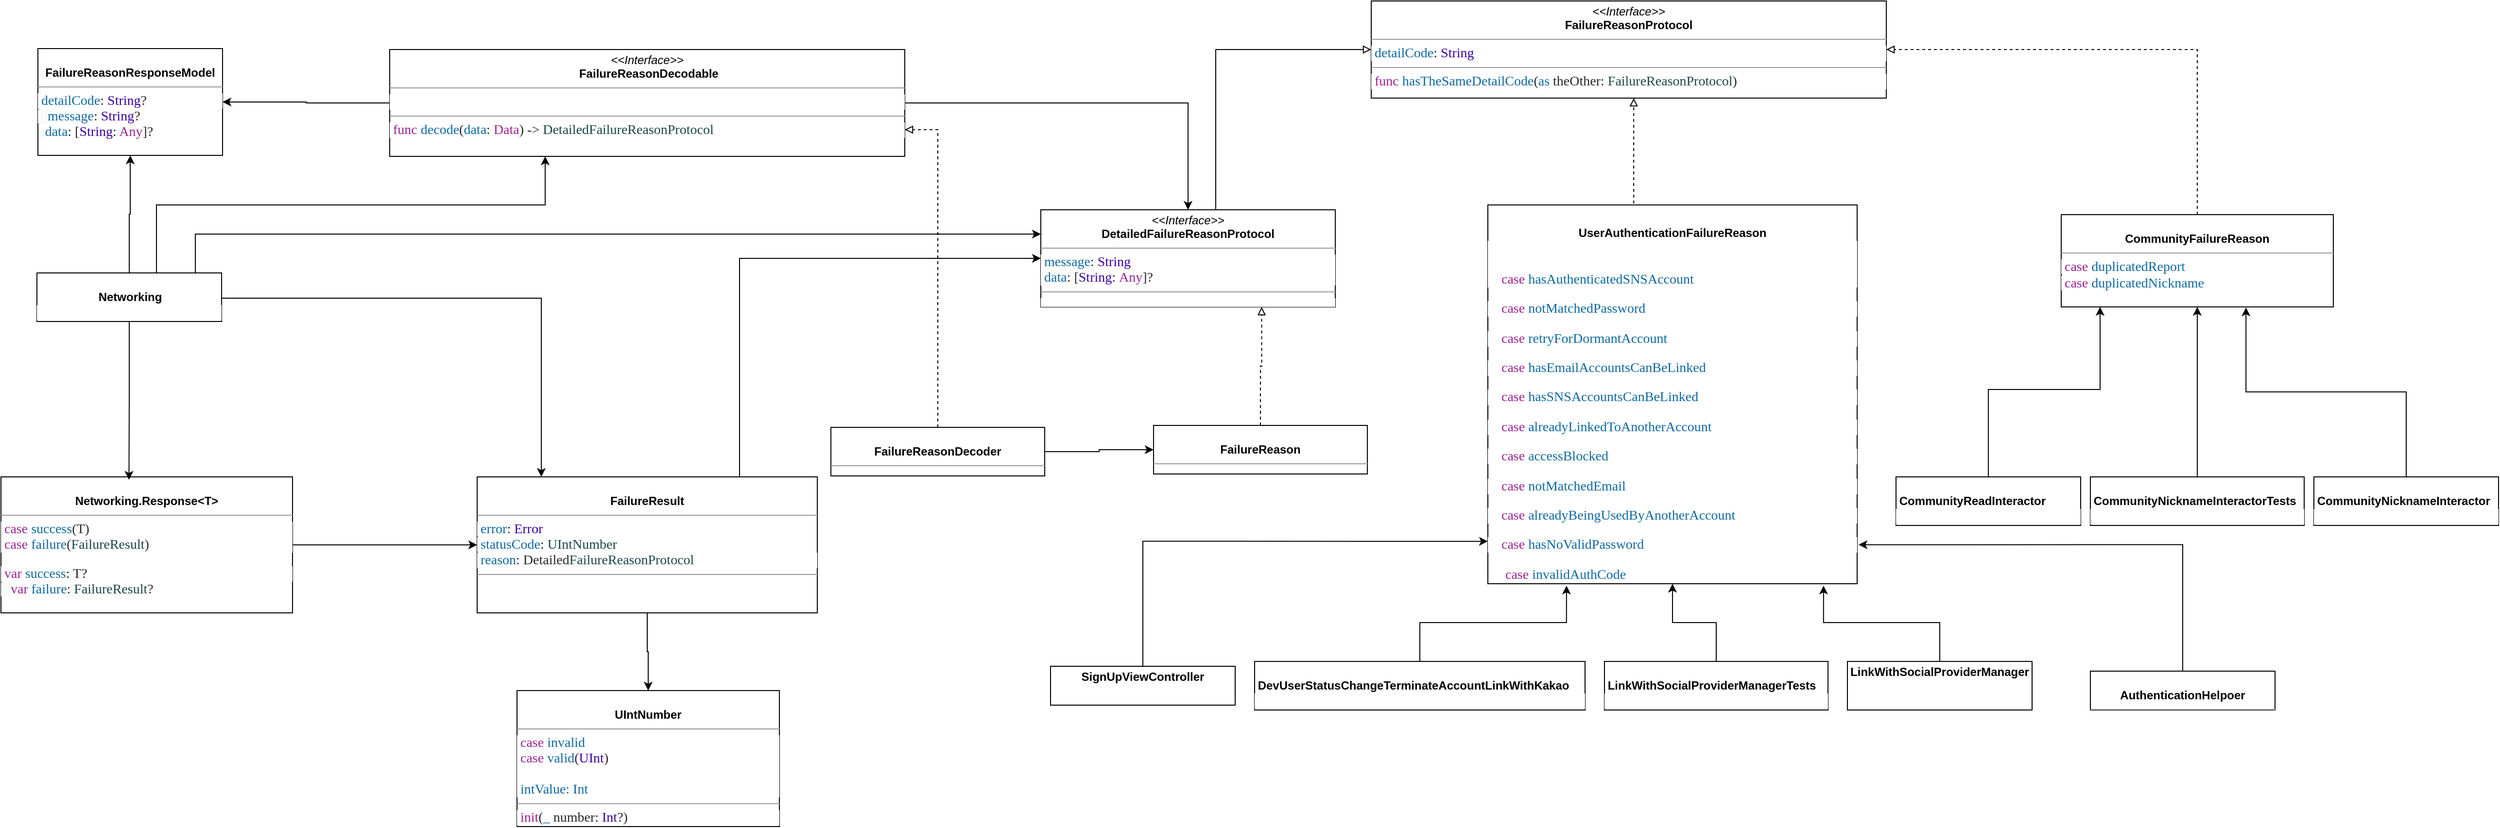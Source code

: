 <mxfile version="16.6.7" type="github">
  <diagram id="C5RBs43oDa-KdzZeNtuy" name="Page-1">
    <mxGraphModel dx="4499" dy="1564" grid="1" gridSize="10" guides="1" tooltips="1" connect="1" arrows="1" fold="1" page="1" pageScale="1" pageWidth="827" pageHeight="1169" math="0" shadow="0">
      <root>
        <mxCell id="WIyWlLk6GJQsqaUBKTNV-0" />
        <mxCell id="WIyWlLk6GJQsqaUBKTNV-1" parent="WIyWlLk6GJQsqaUBKTNV-0" />
        <mxCell id="xyc1oHUzZBv7kjJxeI7Q-5" value="&lt;p style=&quot;margin: 0px ; margin-top: 4px ; text-align: center&quot;&gt;&lt;i&gt;&amp;lt;&amp;lt;Interface&amp;gt;&amp;gt;&lt;/i&gt;&lt;br&gt;&lt;b&gt;FailureReasonProtocol&lt;/b&gt;&lt;/p&gt;&lt;hr size=&quot;1&quot;&gt;&lt;p style=&quot;margin: 0px ; font-stretch: normal ; font-size: 14px ; line-height: normal ; font-family: &amp;#34;menlo&amp;#34; ; background-color: rgb(255 , 255 , 255)&quot;&gt;&lt;span style=&quot;color: rgba(0 , 0 , 0 , 0.85)&quot;&gt;&amp;nbsp;&lt;/span&gt;&lt;span style=&quot;color: rgb(15 , 104 , 160)&quot;&gt;detailCode&lt;span style=&quot;color: rgba(0 , 0 , 0 , 0.85)&quot;&gt;:&amp;nbsp;&lt;/span&gt;&lt;span style=&quot;color: rgb(57 , 0 , 160)&quot;&gt;String&lt;/span&gt;&lt;/span&gt;&lt;/p&gt;&lt;hr size=&quot;1&quot;&gt;&lt;p style=&quot;margin: 0px ; font-stretch: normal ; font-size: 14px ; line-height: normal ; font-family: &amp;#34;menlo&amp;#34; ; color: rgb(15 , 104 , 160) ; background-color: rgb(255 , 255 , 255)&quot;&gt;&lt;span style=&quot;color: #9b2393&quot;&gt;&amp;nbsp;func&lt;/span&gt;&lt;span style=&quot;color: rgba(0 , 0 , 0 , 0.85)&quot;&gt; &lt;/span&gt;hasTheSameDetailCode&lt;span style=&quot;color: rgba(0 , 0 , 0 , 0.85)&quot;&gt;(&lt;/span&gt;as&lt;span style=&quot;color: rgba(0 , 0 , 0 , 0.85)&quot;&gt; theOther: &lt;/span&gt;&lt;span style=&quot;color: #1c464a&quot;&gt;FailureReasonProtocol&lt;/span&gt;&lt;span style=&quot;color: rgba(0 , 0 , 0 , 0.85)&quot;&gt;)&lt;/span&gt;&lt;/p&gt;" style="verticalAlign=top;align=left;overflow=fill;fontSize=12;fontFamily=Helvetica;html=1;" parent="WIyWlLk6GJQsqaUBKTNV-1" vertex="1">
          <mxGeometry x="750" y="400" width="530" height="100" as="geometry" />
        </mxCell>
        <mxCell id="xyc1oHUzZBv7kjJxeI7Q-32" value="" style="edgeStyle=orthogonalEdgeStyle;rounded=0;orthogonalLoop=1;jettySize=auto;html=1;endArrow=block;endFill=0;dashed=1;exitX=0.395;exitY=-0.004;exitDx=0;exitDy=0;exitPerimeter=0;" parent="WIyWlLk6GJQsqaUBKTNV-1" source="xyc1oHUzZBv7kjJxeI7Q-27" target="xyc1oHUzZBv7kjJxeI7Q-5" edge="1">
          <mxGeometry relative="1" as="geometry">
            <Array as="points">
              <mxPoint x="1020" y="500" />
              <mxPoint x="1020" y="500" />
            </Array>
          </mxGeometry>
        </mxCell>
        <mxCell id="YdbnQGrBi_KZS-BimJuR-1" style="edgeStyle=orthogonalEdgeStyle;rounded=0;orthogonalLoop=1;jettySize=auto;html=1;entryX=0.75;entryY=1;entryDx=0;entryDy=0;endArrow=block;endFill=0;dashed=1;" edge="1" parent="WIyWlLk6GJQsqaUBKTNV-1" source="xyc1oHUzZBv7kjJxeI7Q-13" target="YdbnQGrBi_KZS-BimJuR-0">
          <mxGeometry relative="1" as="geometry" />
        </mxCell>
        <mxCell id="xyc1oHUzZBv7kjJxeI7Q-13" value="&lt;p style=&quot;margin: 0px ; margin-top: 4px ; text-align: center&quot;&gt;&lt;br&gt;&lt;b&gt;FailureReason&lt;/b&gt;&lt;/p&gt;&lt;hr size=&quot;1&quot;&gt;&lt;p style=&quot;margin: 0px ; font-stretch: normal ; font-size: 14px ; line-height: normal ; font-family: &amp;#34;menlo&amp;#34; ; background-color: rgb(255 , 255 , 255)&quot;&gt;&lt;/p&gt;&lt;p style=&quot;margin: 0px ; margin-left: 4px&quot;&gt;&lt;br&gt;&lt;/p&gt;&lt;p style=&quot;margin: 0px ; font-stretch: normal ; font-size: 14px ; line-height: normal ; font-family: &amp;#34;menlo&amp;#34; ; color: rgb(155 , 35 , 147) ; background-color: rgb(255 , 255 , 255)&quot;&gt;&lt;br&gt;&lt;/p&gt;" style="verticalAlign=top;align=left;overflow=fill;fontSize=12;fontFamily=Helvetica;html=1;" parent="WIyWlLk6GJQsqaUBKTNV-1" vertex="1">
          <mxGeometry x="526" y="837" width="220" height="50" as="geometry" />
        </mxCell>
        <mxCell id="xyc1oHUzZBv7kjJxeI7Q-37" style="edgeStyle=orthogonalEdgeStyle;rounded=0;orthogonalLoop=1;jettySize=auto;html=1;entryX=1;entryY=0.5;entryDx=0;entryDy=0;dashed=1;endArrow=block;endFill=0;" parent="WIyWlLk6GJQsqaUBKTNV-1" source="xyc1oHUzZBv7kjJxeI7Q-14" target="xyc1oHUzZBv7kjJxeI7Q-5" edge="1">
          <mxGeometry relative="1" as="geometry">
            <Array as="points">
              <mxPoint x="1600" y="450" />
            </Array>
          </mxGeometry>
        </mxCell>
        <mxCell id="xyc1oHUzZBv7kjJxeI7Q-14" value="&lt;p style=&quot;margin: 0px ; margin-top: 4px ; text-align: center&quot;&gt;&lt;br&gt;&lt;b&gt;CommunityFailureReason&lt;/b&gt;&lt;/p&gt;&lt;hr size=&quot;1&quot;&gt;&lt;p style=&quot;margin: 0px ; font-stretch: normal ; font-size: 14px ; line-height: normal ; font-family: &amp;#34;menlo&amp;#34; ; background-color: rgb(255 , 255 , 255)&quot;&gt;&lt;/p&gt;&lt;span style=&quot;color: rgb(155 , 35 , 147) ; font-family: &amp;#34;menlo&amp;#34; ; font-size: 14px ; background-color: rgb(255 , 255 , 255)&quot;&gt;&amp;nbsp;case&amp;nbsp;&lt;/span&gt;&lt;span style=&quot;color: rgb(15 , 104 , 160) ; font-family: &amp;#34;menlo&amp;#34; ; font-size: 14px ; background-color: rgb(255 , 255 , 255)&quot;&gt;duplicatedReport&lt;/span&gt;&lt;span style=&quot;color: rgb(155 , 35 , 147) ; font-family: &amp;#34;menlo&amp;#34; ; font-size: 14px ; background-color: rgb(255 , 255 , 255)&quot;&gt;&lt;br&gt;&lt;/span&gt;&lt;span style=&quot;color: rgb(155 , 35 , 147) ; font-family: &amp;#34;menlo&amp;#34; ; font-size: 14px ; background-color: rgb(255 , 255 , 255)&quot;&gt;&amp;nbsp;case&amp;nbsp;&lt;/span&gt;&lt;span style=&quot;color: rgb(15 , 104 , 160) ; font-family: &amp;#34;menlo&amp;#34; ; font-size: 14px ; background-color: rgb(255 , 255 , 255)&quot;&gt;duplicatedNickname&lt;/span&gt;&lt;span style=&quot;color: rgb(155 , 35 , 147) ; font-family: &amp;#34;menlo&amp;#34; ; font-size: 14px ; background-color: rgb(255 , 255 , 255)&quot;&gt;&lt;br&gt;&lt;/span&gt;" style="verticalAlign=top;align=left;overflow=fill;fontSize=12;fontFamily=Helvetica;html=1;" parent="WIyWlLk6GJQsqaUBKTNV-1" vertex="1">
          <mxGeometry x="1460" y="620" width="280" height="95" as="geometry" />
        </mxCell>
        <mxCell id="YdbnQGrBi_KZS-BimJuR-3" style="edgeStyle=orthogonalEdgeStyle;rounded=0;orthogonalLoop=1;jettySize=auto;html=1;endArrow=classic;endFill=1;entryX=0;entryY=0.5;entryDx=0;entryDy=0;exitX=0.75;exitY=0;exitDx=0;exitDy=0;" edge="1" parent="WIyWlLk6GJQsqaUBKTNV-1" source="xyc1oHUzZBv7kjJxeI7Q-25" target="YdbnQGrBi_KZS-BimJuR-0">
          <mxGeometry relative="1" as="geometry">
            <mxPoint x="486" y="510" as="targetPoint" />
            <Array as="points">
              <mxPoint x="100" y="890" />
              <mxPoint x="100" y="665" />
            </Array>
          </mxGeometry>
        </mxCell>
        <mxCell id="YdbnQGrBi_KZS-BimJuR-14" style="edgeStyle=orthogonalEdgeStyle;rounded=0;orthogonalLoop=1;jettySize=auto;html=1;endArrow=classic;endFill=1;" edge="1" parent="WIyWlLk6GJQsqaUBKTNV-1" source="xyc1oHUzZBv7kjJxeI7Q-25" target="xyc1oHUzZBv7kjJxeI7Q-26">
          <mxGeometry relative="1" as="geometry" />
        </mxCell>
        <mxCell id="xyc1oHUzZBv7kjJxeI7Q-25" value="&lt;p style=&quot;margin: 0px ; margin-top: 4px ; text-align: center&quot;&gt;&lt;br&gt;&lt;b&gt;FailureResult&lt;/b&gt;&lt;/p&gt;&lt;hr size=&quot;1&quot;&gt;&lt;p style=&quot;margin: 0px ; font-stretch: normal ; font-size: 14px ; line-height: normal ; font-family: &amp;#34;menlo&amp;#34; ; color: rgb(15 , 104 , 160)&quot;&gt;&lt;span style=&quot;background-color: #ffffff&quot;&gt;&amp;nbsp;error&lt;/span&gt;&lt;span style=&quot;color: rgba(0 , 0 , 0 , 0.85) ; background-color: #ffffff&quot;&gt;: &lt;/span&gt;&lt;span style=&quot;color: #3900a0 ; background-color: #ffffff&quot;&gt;Error&lt;/span&gt;&lt;/p&gt;&lt;p style=&quot;margin: 0px ; font-stretch: normal ; font-size: 14px ; line-height: normal ; font-family: &amp;#34;menlo&amp;#34; ; color: rgb(15 , 104 , 160)&quot;&gt;&lt;span style=&quot;background-color: #ffffff&quot;&gt;&amp;nbsp;statusCode&lt;/span&gt;&lt;span style=&quot;color: rgba(0 , 0 , 0 , 0.85) ; background-color: #ffffff&quot;&gt;: &lt;/span&gt;&lt;span style=&quot;color: #1c464a ; background-color: #ffffff&quot;&gt;UIntNumber&lt;/span&gt;&lt;/p&gt;&lt;p style=&quot;margin: 0px ; font-stretch: normal ; font-size: 14px ; line-height: normal ; font-family: &amp;#34;menlo&amp;#34; ; color: rgb(28 , 70 , 74) ; background-color: rgb(255 , 255 , 255)&quot;&gt;&lt;span style=&quot;color: #0f68a0&quot;&gt;&amp;nbsp;reason&lt;/span&gt;&lt;span style=&quot;color: rgba(0 , 0 , 0 , 0.85)&quot;&gt;: Detailed&lt;/span&gt;FailureReasonProtocol&lt;/p&gt;&lt;hr size=&quot;1&quot;&gt;&lt;p style=&quot;margin: 0px ; margin-left: 4px&quot;&gt;&lt;br&gt;&lt;/p&gt;" style="verticalAlign=top;align=left;overflow=fill;fontSize=12;fontFamily=Helvetica;html=1;" parent="WIyWlLk6GJQsqaUBKTNV-1" vertex="1">
          <mxGeometry x="-170" y="890" width="350" height="140" as="geometry" />
        </mxCell>
        <mxCell id="xyc1oHUzZBv7kjJxeI7Q-26" value="&lt;p style=&quot;margin: 0px ; margin-top: 4px ; text-align: center&quot;&gt;&lt;br&gt;&lt;b&gt;UIntNumber&lt;/b&gt;&lt;/p&gt;&lt;hr size=&quot;1&quot;&gt;&lt;p style=&quot;margin: 0px ; font-stretch: normal ; font-size: 14px ; line-height: normal ; font-family: &amp;#34;menlo&amp;#34; ; color: rgb(15 , 104 , 160) ; background-color: rgb(255 , 255 , 255)&quot;&gt;&lt;span style=&quot;color: #9b2393&quot;&gt;&amp;nbsp;case&lt;/span&gt;&lt;span style=&quot;color: rgba(0 , 0 , 0 , 0.85)&quot;&gt; &lt;/span&gt;invalid&lt;/p&gt;&lt;p style=&quot;margin: 0px ; font-stretch: normal ; font-size: 14px ; line-height: normal ; font-family: &amp;#34;menlo&amp;#34; ; color: rgba(0 , 0 , 0 , 0.85) ; background-color: rgb(255 , 255 , 255)&quot;&gt;&lt;span style=&quot;color: #9b2393&quot;&gt;&amp;nbsp;case&lt;/span&gt; &lt;span style=&quot;color: #0f68a0&quot;&gt;valid&lt;/span&gt;(&lt;span style=&quot;color: #3900a0&quot;&gt;UInt&lt;/span&gt;)&lt;/p&gt;&lt;p style=&quot;margin: 0px ; font-stretch: normal ; font-size: 14px ; line-height: normal ; font-family: &amp;#34;menlo&amp;#34; ; color: rgb(15 , 104 , 160) ; background-color: rgb(255 , 255 , 255)&quot;&gt;&amp;nbsp;&lt;/p&gt;&lt;p style=&quot;margin: 0px ; font-stretch: normal ; font-size: 14px ; line-height: normal ; font-family: &amp;#34;menlo&amp;#34; ; color: rgb(15 , 104 , 160) ; background-color: rgb(255 , 255 , 255)&quot;&gt;&amp;nbsp;intValue: Int&lt;/p&gt;&lt;hr size=&quot;1&quot;&gt;&lt;p style=&quot;margin: 0px ; font-stretch: normal ; font-size: 14px ; line-height: normal ; font-family: &amp;#34;menlo&amp;#34; ; color: rgba(0 , 0 , 0 , 0.85) ; background-color: rgb(255 , 255 , 255)&quot;&gt;&lt;span style=&quot;color: #9b2393&quot;&gt;&amp;nbsp;init&lt;/span&gt;(&lt;span style=&quot;color: #0f68a0&quot;&gt;_&lt;/span&gt; number: &lt;span style=&quot;color: #3900a0&quot;&gt;Int&lt;/span&gt;?)&lt;/p&gt;" style="verticalAlign=top;align=left;overflow=fill;fontSize=12;fontFamily=Helvetica;html=1;" parent="WIyWlLk6GJQsqaUBKTNV-1" vertex="1">
          <mxGeometry x="-129" y="1110" width="270" height="140" as="geometry" />
        </mxCell>
        <mxCell id="xyc1oHUzZBv7kjJxeI7Q-27" value="&lt;p style=&quot;margin: 0px ; margin-top: 4px ; text-align: center&quot;&gt;&lt;b&gt;&lt;br&gt;&lt;/b&gt;&lt;/p&gt;&lt;p style=&quot;margin: 0px ; margin-top: 4px ; text-align: center&quot;&gt;&lt;b&gt;UserAuthenticationFailureReason&lt;/b&gt;&lt;/p&gt;&lt;p style=&quot;margin: 0px ; font-stretch: normal ; font-size: 14px ; line-height: normal ; font-family: &amp;#34;menlo&amp;#34; ; background-color: rgb(255 , 255 , 255)&quot;&gt;&lt;/p&gt;&lt;p style=&quot;margin: 0px ; font-stretch: normal ; font-size: 14px ; line-height: normal ; font-family: &amp;#34;menlo&amp;#34; ; color: rgb(93 , 108 , 121) ; background-color: rgb(255 , 255 , 255)&quot;&gt;&lt;span style=&quot;color: rgba(0 , 0 , 0 , 0.85)&quot;&gt;&amp;nbsp; &amp;nbsp;&amp;nbsp;&lt;/span&gt;&lt;/p&gt;&lt;p style=&quot;margin: 0px ; font-stretch: normal ; font-size: 14px ; line-height: normal ; font-family: &amp;#34;menlo&amp;#34; ; color: rgb(93 , 108 , 121) ; background-color: rgb(255 , 255 , 255)&quot;&gt;&lt;span style=&quot;color: #9b2393&quot;&gt;&lt;br&gt;&lt;/span&gt;&lt;/p&gt;&lt;p style=&quot;margin: 0px ; font-stretch: normal ; font-size: 14px ; line-height: normal ; font-family: &amp;#34;menlo&amp;#34; ; color: rgb(93 , 108 , 121) ; background-color: rgb(255 , 255 , 255)&quot;&gt;&lt;span style=&quot;color: #9b2393&quot;&gt;&amp;nbsp; &amp;nbsp; case&lt;/span&gt;&lt;span style=&quot;color: rgba(0 , 0 , 0 , 0.85)&quot;&gt; &lt;/span&gt;&lt;span style=&quot;color: #0f68a0&quot;&gt;hasAuthenticatedSNSAccount&lt;/span&gt;&lt;/p&gt;&lt;br&gt;&lt;p style=&quot;margin: 0px ; font-stretch: normal ; font-size: 14px ; line-height: normal ; font-family: &amp;#34;menlo&amp;#34; ; color: rgb(15 , 104 , 160) ; background-color: rgb(255 , 255 , 255)&quot;&gt;&lt;span style=&quot;color: rgba(0 , 0 , 0 , 0.85)&quot;&gt;&amp;nbsp; &amp;nbsp; &lt;/span&gt;&lt;span style=&quot;color: #9b2393&quot;&gt;case&lt;/span&gt;&lt;span style=&quot;color: rgba(0 , 0 , 0 , 0.85)&quot;&gt; &lt;/span&gt;notMatchedPassword&lt;/p&gt;&lt;br&gt;&lt;p style=&quot;margin: 0px ; font-stretch: normal ; font-size: 14px ; line-height: normal ; font-family: &amp;#34;menlo&amp;#34; ; color: rgb(15 , 104 , 160) ; background-color: rgb(255 , 255 , 255)&quot;&gt;&lt;span style=&quot;color: rgba(0 , 0 , 0 , 0.85)&quot;&gt;&amp;nbsp; &amp;nbsp; &lt;/span&gt;&lt;span style=&quot;color: #9b2393&quot;&gt;case&lt;/span&gt;&lt;span style=&quot;color: rgba(0 , 0 , 0 , 0.85)&quot;&gt; &lt;/span&gt;retryForDormantAccount&lt;/p&gt;&lt;br&gt;&lt;p style=&quot;margin: 0px ; font-stretch: normal ; font-size: 14px ; line-height: normal ; font-family: &amp;#34;menlo&amp;#34; ; color: rgb(15 , 104 , 160) ; background-color: rgb(255 , 255 , 255)&quot;&gt;&lt;span style=&quot;color: rgba(0 , 0 , 0 , 0.85)&quot;&gt;&amp;nbsp; &amp;nbsp; &lt;/span&gt;&lt;span style=&quot;color: #9b2393&quot;&gt;case&lt;/span&gt;&lt;span style=&quot;color: rgba(0 , 0 , 0 , 0.85)&quot;&gt; &lt;/span&gt;hasEmailAccountsCanBeLinked&lt;/p&gt;&lt;br&gt;&lt;p style=&quot;margin: 0px ; font-stretch: normal ; font-size: 14px ; line-height: normal ; font-family: &amp;#34;menlo&amp;#34; ; color: rgb(15 , 104 , 160) ; background-color: rgb(255 , 255 , 255)&quot;&gt;&lt;span style=&quot;color: rgba(0 , 0 , 0 , 0.85)&quot;&gt;&amp;nbsp; &amp;nbsp; &lt;/span&gt;&lt;span style=&quot;color: #9b2393&quot;&gt;case&lt;/span&gt;&lt;span style=&quot;color: rgba(0 , 0 , 0 , 0.85)&quot;&gt; &lt;/span&gt;hasSNSAccountsCanBeLinked&lt;/p&gt;&lt;br&gt;&lt;p style=&quot;margin: 0px ; font-stretch: normal ; font-size: 14px ; line-height: normal ; font-family: &amp;#34;menlo&amp;#34; ; color: rgb(15 , 104 , 160) ; background-color: rgb(255 , 255 , 255)&quot;&gt;&lt;span style=&quot;color: rgba(0 , 0 , 0 , 0.85)&quot;&gt;&amp;nbsp; &amp;nbsp; &lt;/span&gt;&lt;span style=&quot;color: #9b2393&quot;&gt;case&lt;/span&gt;&lt;span style=&quot;color: rgba(0 , 0 , 0 , 0.85)&quot;&gt; &lt;/span&gt;alreadyLinkedToAnotherAccount&lt;/p&gt;&lt;br&gt;&lt;p style=&quot;margin: 0px ; font-stretch: normal ; font-size: 14px ; line-height: normal ; font-family: &amp;#34;menlo&amp;#34; ; color: rgb(15 , 104 , 160) ; background-color: rgb(255 , 255 , 255)&quot;&gt;&lt;span style=&quot;color: rgba(0 , 0 , 0 , 0.85)&quot;&gt;&amp;nbsp; &amp;nbsp; &lt;/span&gt;&lt;span style=&quot;color: #9b2393&quot;&gt;case&lt;/span&gt;&lt;span style=&quot;color: rgba(0 , 0 , 0 , 0.85)&quot;&gt; &lt;/span&gt;accessBlocked&lt;/p&gt;&lt;br&gt;&lt;p style=&quot;margin: 0px ; font-stretch: normal ; font-size: 14px ; line-height: normal ; font-family: &amp;#34;menlo&amp;#34; ; color: rgb(15 , 104 , 160) ; background-color: rgb(255 , 255 , 255)&quot;&gt;&lt;span style=&quot;color: rgba(0 , 0 , 0 , 0.85)&quot;&gt;&amp;nbsp; &amp;nbsp; &lt;/span&gt;&lt;span style=&quot;color: #9b2393&quot;&gt;case&lt;/span&gt;&lt;span style=&quot;color: rgba(0 , 0 , 0 , 0.85)&quot;&gt; &lt;/span&gt;notMatchedEmail&lt;/p&gt;&lt;br&gt;&lt;p style=&quot;margin: 0px ; font-stretch: normal ; font-size: 14px ; line-height: normal ; font-family: &amp;#34;menlo&amp;#34; ; color: rgb(15 , 104 , 160) ; background-color: rgb(255 , 255 , 255)&quot;&gt;&lt;span style=&quot;color: rgba(0 , 0 , 0 , 0.85)&quot;&gt;&amp;nbsp; &amp;nbsp; &lt;/span&gt;&lt;span style=&quot;color: #9b2393&quot;&gt;case&lt;/span&gt;&lt;span style=&quot;color: rgba(0 , 0 , 0 , 0.85)&quot;&gt; &lt;/span&gt;alreadyBeingUsedByAnotherAccount&lt;/p&gt;&lt;br&gt;&lt;p style=&quot;margin: 0px ; font-stretch: normal ; font-size: 14px ; line-height: normal ; font-family: &amp;#34;menlo&amp;#34; ; color: rgb(15 , 104 , 160) ; background-color: rgb(255 , 255 , 255)&quot;&gt;&lt;span style=&quot;color: rgba(0 , 0 , 0 , 0.85)&quot;&gt;&amp;nbsp; &amp;nbsp; &lt;/span&gt;&lt;span style=&quot;color: #9b2393&quot;&gt;case&lt;/span&gt;&lt;span style=&quot;color: rgba(0 , 0 , 0 , 0.85)&quot;&gt; &lt;/span&gt;hasNoValidPassword&lt;/p&gt;&lt;br&gt;&lt;p style=&quot;margin: 0px ; margin-left: 4px&quot;&gt;&lt;span style=&quot;font-family: &amp;#34;menlo&amp;#34; ; font-size: 14px ; background-color: rgb(255 , 255 , 255) ; color: rgba(0 , 0 , 0 , 0.85)&quot;&gt;&amp;nbsp; &amp;nbsp;&amp;nbsp;&lt;/span&gt;&lt;span style=&quot;font-family: &amp;#34;menlo&amp;#34; ; font-size: 14px ; background-color: rgb(255 , 255 , 255) ; color: rgb(155 , 35 , 147)&quot;&gt;case&lt;/span&gt;&lt;span style=&quot;font-family: &amp;#34;menlo&amp;#34; ; font-size: 14px ; background-color: rgb(255 , 255 , 255) ; color: rgba(0 , 0 , 0 , 0.85)&quot;&gt; &lt;/span&gt;&lt;span style=&quot;color: rgb(15 , 104 , 160) ; font-family: &amp;#34;menlo&amp;#34; ; font-size: 14px ; background-color: rgb(255 , 255 , 255)&quot;&gt;invalidAuthCode&lt;/span&gt;&lt;/p&gt;" style="verticalAlign=top;align=left;overflow=fill;fontSize=12;fontFamily=Helvetica;html=1;" parent="WIyWlLk6GJQsqaUBKTNV-1" vertex="1">
          <mxGeometry x="870" y="610" width="380" height="390" as="geometry" />
        </mxCell>
        <mxCell id="xyc1oHUzZBv7kjJxeI7Q-43" style="edgeStyle=orthogonalEdgeStyle;rounded=0;orthogonalLoop=1;jettySize=auto;html=1;entryX=1.004;entryY=0.897;entryDx=0;entryDy=0;endArrow=classic;endFill=1;entryPerimeter=0;" parent="WIyWlLk6GJQsqaUBKTNV-1" source="xyc1oHUzZBv7kjJxeI7Q-28" target="xyc1oHUzZBv7kjJxeI7Q-27" edge="1">
          <mxGeometry relative="1" as="geometry">
            <Array as="points">
              <mxPoint x="1585" y="960" />
            </Array>
          </mxGeometry>
        </mxCell>
        <mxCell id="xyc1oHUzZBv7kjJxeI7Q-28" value="&lt;p style=&quot;margin: 0px ; margin-top: 4px ; text-align: center&quot;&gt;&lt;br&gt;&lt;b&gt;AuthenticationHelpoer&lt;/b&gt;&lt;/p&gt;&lt;hr size=&quot;1&quot;&gt;&lt;p style=&quot;margin: 0px ; font-stretch: normal ; font-size: 14px ; line-height: normal ; font-family: &amp;#34;menlo&amp;#34; ; background-color: rgb(255 , 255 , 255)&quot;&gt;&lt;br&gt;&lt;/p&gt;&lt;hr size=&quot;1&quot;&gt;&lt;p style=&quot;margin: 0px ; margin-left: 4px&quot;&gt;&lt;br&gt;&lt;/p&gt;" style="verticalAlign=top;align=left;overflow=fill;fontSize=12;fontFamily=Helvetica;html=1;" parent="WIyWlLk6GJQsqaUBKTNV-1" vertex="1">
          <mxGeometry x="1490" y="1090" width="190" height="40" as="geometry" />
        </mxCell>
        <mxCell id="xyc1oHUzZBv7kjJxeI7Q-29" value="&lt;p style=&quot;margin: 0px ; margin-top: 4px ; text-align: center&quot;&gt;&lt;br&gt;&lt;b&gt;FailureReasonResponseModel&lt;/b&gt;&lt;/p&gt;&lt;hr size=&quot;1&quot;&gt;&lt;p style=&quot;margin: 0px ; font-stretch: normal ; font-size: 14px ; line-height: normal ; font-family: &amp;#34;menlo&amp;#34; ; background-color: rgb(255 , 255 , 255)&quot;&gt;&lt;/p&gt;&lt;p style=&quot;margin: 0px ; font-stretch: normal ; font-size: 14px ; line-height: normal ; font-family: &amp;#34;menlo&amp;#34; ; color: rgb(15 , 104 , 160) ; background-color: rgb(255 , 255 , 255)&quot;&gt;&lt;span style=&quot;color: rgba(0 , 0 , 0 , 0.85)&quot;&gt;&amp;nbsp;&lt;/span&gt;detailCode&lt;span style=&quot;color: rgba(0 , 0 , 0 , 0.85)&quot;&gt;: &lt;/span&gt;&lt;span style=&quot;color: #3900a0&quot;&gt;String&lt;/span&gt;&lt;span style=&quot;color: rgba(0 , 0 , 0 , 0.85)&quot;&gt;?&lt;/span&gt;&lt;/p&gt;&lt;p style=&quot;margin: 0px ; font-stretch: normal ; line-height: normal&quot;&gt;&lt;span style=&quot;background-color: rgb(248 , 249 , 250)&quot;&gt;&amp;nbsp; &amp;nbsp;&lt;/span&gt;&lt;span style=&quot;color: rgb(15 , 104 , 160) ; font-family: &amp;#34;menlo&amp;#34; ; font-size: 14px ; background-color: rgb(255 , 255 , 255)&quot;&gt;message&lt;/span&gt;&lt;font face=&quot;menlo&quot;&gt;&lt;span style=&quot;color: rgba(0 , 0 , 0 , 0.85) ; font-size: 14px ; background-color: rgb(255 , 255 , 255)&quot;&gt;: &lt;/span&gt;&lt;/font&gt;&lt;span style=&quot;color: rgb(57 , 0 , 160) ; font-family: &amp;#34;menlo&amp;#34; ; font-size: 14px ; background-color: rgb(255 , 255 , 255)&quot;&gt;String&lt;/span&gt;&lt;font face=&quot;menlo&quot;&gt;&lt;span style=&quot;color: rgba(0 , 0 , 0 , 0.85) ; font-size: 14px ; background-color: rgb(255 , 255 , 255)&quot;&gt;?&lt;/span&gt;&lt;/font&gt;&lt;/p&gt;&lt;p style=&quot;margin: 0px ; margin-left: 4px&quot;&gt;&lt;span style=&quot;background-color: rgb(248 , 249 , 250)&quot;&gt;&amp;nbsp;&lt;/span&gt;&lt;span style=&quot;font-family: &amp;#34;menlo&amp;#34; ; font-size: 14px ; background-color: rgb(255 , 255 , 255) ; color: rgb(15 , 104 , 160)&quot;&gt;data&lt;/span&gt;&lt;span style=&quot;color: rgba(0 , 0 , 0 , 0.85) ; font-family: &amp;#34;menlo&amp;#34; ; font-size: 14px ; background-color: rgb(255 , 255 , 255)&quot;&gt;: [&lt;/span&gt;&lt;span style=&quot;font-family: &amp;#34;menlo&amp;#34; ; font-size: 14px ; background-color: rgb(255 , 255 , 255) ; color: rgb(57 , 0 , 160)&quot;&gt;String&lt;/span&gt;&lt;span style=&quot;color: rgba(0 , 0 , 0 , 0.85) ; font-family: &amp;#34;menlo&amp;#34; ; font-size: 14px ; background-color: rgb(255 , 255 , 255)&quot;&gt;: &lt;/span&gt;&lt;span style=&quot;font-family: &amp;#34;menlo&amp;#34; ; font-size: 14px ; background-color: rgb(255 , 255 , 255) ; color: rgb(155 , 35 , 147)&quot;&gt;Any&lt;/span&gt;&lt;span style=&quot;color: rgba(0 , 0 , 0 , 0.85) ; font-family: &amp;#34;menlo&amp;#34; ; font-size: 14px ; background-color: rgb(255 , 255 , 255)&quot;&gt;]?&lt;/span&gt;&lt;br&gt;&lt;/p&gt;" style="verticalAlign=top;align=left;overflow=fill;fontSize=12;fontFamily=Helvetica;html=1;" parent="WIyWlLk6GJQsqaUBKTNV-1" vertex="1">
          <mxGeometry x="-622" y="449" width="190" height="110" as="geometry" />
        </mxCell>
        <mxCell id="xyc1oHUzZBv7kjJxeI7Q-33" value="" style="edgeStyle=orthogonalEdgeStyle;rounded=0;orthogonalLoop=1;jettySize=auto;html=1;endArrow=classic;endFill=1;" parent="WIyWlLk6GJQsqaUBKTNV-1" source="xyc1oHUzZBv7kjJxeI7Q-30" target="xyc1oHUzZBv7kjJxeI7Q-25" edge="1">
          <mxGeometry relative="1" as="geometry" />
        </mxCell>
        <mxCell id="xyc1oHUzZBv7kjJxeI7Q-30" value="&lt;p style=&quot;margin: 0px ; margin-top: 4px ; text-align: center&quot;&gt;&lt;br&gt;&lt;b&gt;Networking.Response&amp;lt;T&amp;gt;&lt;/b&gt;&lt;/p&gt;&lt;hr size=&quot;1&quot;&gt;&lt;p style=&quot;margin: 0px ; font-stretch: normal ; font-size: 14px ; line-height: normal ; font-family: &amp;#34;menlo&amp;#34; ; background-color: rgb(255 , 255 , 255)&quot;&gt;&lt;/p&gt;&lt;p style=&quot;margin: 0px ; font-stretch: normal ; font-size: 14px ; line-height: normal ; font-family: &amp;#34;menlo&amp;#34; ; color: rgba(0 , 0 , 0 , 0.85) ; background-color: rgb(255 , 255 , 255)&quot;&gt;&amp;nbsp;&lt;span style=&quot;color: #9b2393&quot;&gt;case&lt;/span&gt; &lt;span style=&quot;color: #0f68a0&quot;&gt;success&lt;/span&gt;(T)&lt;/p&gt;&lt;p style=&quot;margin: 0px ; font-stretch: normal ; font-size: 14px ; line-height: normal ; font-family: &amp;#34;menlo&amp;#34; ; color: rgb(28 , 70 , 74) ; background-color: rgb(255 , 255 , 255)&quot;&gt;&lt;span style=&quot;color: rgba(0 , 0 , 0 , 0.85)&quot;&gt;&amp;nbsp;&lt;/span&gt;&lt;span style=&quot;color: #9b2393&quot;&gt;case&lt;/span&gt;&lt;span style=&quot;color: rgba(0 , 0 , 0 , 0.85)&quot;&gt; &lt;/span&gt;&lt;span style=&quot;color: #0f68a0&quot;&gt;failure&lt;/span&gt;&lt;span style=&quot;color: rgba(0 , 0 , 0 , 0.85)&quot;&gt;(&lt;/span&gt;FailureResult&lt;span style=&quot;color: rgba(0 , 0 , 0 , 0.85)&quot;&gt;)&lt;/span&gt;&lt;/p&gt;&lt;div&gt;&lt;span style=&quot;color: rgba(0 , 0 , 0 , 0.85)&quot;&gt;&lt;br&gt;&lt;/span&gt;&lt;/div&gt;&lt;div&gt;&lt;p style=&quot;margin: 0px ; font-stretch: normal ; font-size: 14px ; line-height: normal ; font-family: &amp;#34;menlo&amp;#34; ; color: rgba(0 , 0 , 0 , 0.85) ; background-color: rgb(255 , 255 , 255)&quot;&gt;&amp;nbsp;&lt;span style=&quot;color: #9b2393&quot;&gt;var&lt;/span&gt; &lt;span style=&quot;color: #0f68a0&quot;&gt;success&lt;/span&gt;: T?&lt;/p&gt;&lt;p style=&quot;margin: 0px ; font-stretch: normal ; line-height: normal ; min-height: 16px&quot;&gt;&lt;span style=&quot;background-color: rgb(248 , 249 , 250)&quot;&gt;&amp;nbsp; &amp;nbsp;&lt;/span&gt;&lt;span style=&quot;font-family: &amp;#34;menlo&amp;#34; ; font-size: 14px ; background-color: rgb(255 , 255 , 255) ; color: rgb(155 , 35 , 147)&quot;&gt;var&lt;/span&gt; &lt;span style=&quot;font-family: &amp;#34;menlo&amp;#34; ; font-size: 14px ; background-color: rgb(255 , 255 , 255) ; color: rgb(15 , 104 , 160)&quot;&gt;failure&lt;/span&gt;&lt;span style=&quot;font-family: &amp;#34;menlo&amp;#34; ; font-size: 14px ; background-color: rgb(255 , 255 , 255) ; color: rgba(0 , 0 , 0 , 0.85)&quot;&gt;: &lt;/span&gt;&lt;span style=&quot;font-family: &amp;#34;menlo&amp;#34; ; font-size: 14px ; background-color: rgb(255 , 255 , 255) ; color: rgb(28 , 70 , 74)&quot;&gt;FailureResult&lt;/span&gt;&lt;span style=&quot;font-family: &amp;#34;menlo&amp;#34; ; font-size: 14px ; background-color: rgb(255 , 255 , 255) ; color: rgba(0 , 0 , 0 , 0.85)&quot;&gt;?&lt;/span&gt;&lt;br&gt;&lt;/p&gt;&lt;/div&gt;" style="verticalAlign=top;align=left;overflow=fill;fontSize=12;fontFamily=Helvetica;html=1;" parent="WIyWlLk6GJQsqaUBKTNV-1" vertex="1">
          <mxGeometry x="-660" y="890" width="300" height="140" as="geometry" />
        </mxCell>
        <mxCell id="xyc1oHUzZBv7kjJxeI7Q-41" style="edgeStyle=orthogonalEdgeStyle;rounded=0;orthogonalLoop=1;jettySize=auto;html=1;entryX=0.5;entryY=1;entryDx=0;entryDy=0;endArrow=classic;endFill=1;" parent="WIyWlLk6GJQsqaUBKTNV-1" source="xyc1oHUzZBv7kjJxeI7Q-39" target="xyc1oHUzZBv7kjJxeI7Q-29" edge="1">
          <mxGeometry relative="1" as="geometry" />
        </mxCell>
        <mxCell id="YdbnQGrBi_KZS-BimJuR-7" style="edgeStyle=orthogonalEdgeStyle;rounded=0;orthogonalLoop=1;jettySize=auto;html=1;entryX=0.439;entryY=0.021;entryDx=0;entryDy=0;endArrow=classic;endFill=1;entryPerimeter=0;" edge="1" parent="WIyWlLk6GJQsqaUBKTNV-1" source="xyc1oHUzZBv7kjJxeI7Q-39" target="xyc1oHUzZBv7kjJxeI7Q-30">
          <mxGeometry relative="1" as="geometry" />
        </mxCell>
        <mxCell id="YdbnQGrBi_KZS-BimJuR-8" style="edgeStyle=orthogonalEdgeStyle;rounded=0;orthogonalLoop=1;jettySize=auto;html=1;endArrow=classic;endFill=1;" edge="1" parent="WIyWlLk6GJQsqaUBKTNV-1">
          <mxGeometry relative="1" as="geometry">
            <mxPoint x="-577" y="706" as="sourcePoint" />
            <mxPoint x="-104" y="890" as="targetPoint" />
            <Array as="points">
              <mxPoint x="-104" y="706" />
            </Array>
          </mxGeometry>
        </mxCell>
        <mxCell id="YdbnQGrBi_KZS-BimJuR-15" style="edgeStyle=orthogonalEdgeStyle;rounded=0;orthogonalLoop=1;jettySize=auto;html=1;endArrow=classic;endFill=1;" edge="1" parent="WIyWlLk6GJQsqaUBKTNV-1" source="xyc1oHUzZBv7kjJxeI7Q-39" target="YdbnQGrBi_KZS-BimJuR-13">
          <mxGeometry relative="1" as="geometry">
            <mxPoint x="-433" y="694.0" as="sourcePoint" />
            <mxPoint x="5" y="549" as="targetPoint" />
            <Array as="points">
              <mxPoint x="-500" y="610" />
              <mxPoint x="-100" y="610" />
            </Array>
          </mxGeometry>
        </mxCell>
        <mxCell id="YdbnQGrBi_KZS-BimJuR-20" style="edgeStyle=orthogonalEdgeStyle;rounded=0;orthogonalLoop=1;jettySize=auto;html=1;entryX=0;entryY=0.25;entryDx=0;entryDy=0;endArrow=classic;endFill=1;" edge="1" parent="WIyWlLk6GJQsqaUBKTNV-1" target="YdbnQGrBi_KZS-BimJuR-0">
          <mxGeometry relative="1" as="geometry">
            <mxPoint x="-501.0" y="680" as="sourcePoint" />
            <mxPoint x="437" y="640" as="targetPoint" />
            <Array as="points">
              <mxPoint x="-460" y="680" />
              <mxPoint x="-460" y="640" />
            </Array>
          </mxGeometry>
        </mxCell>
        <mxCell id="xyc1oHUzZBv7kjJxeI7Q-39" value="&lt;p style=&quot;margin: 0px ; margin-top: 4px ; text-align: center&quot;&gt;&lt;br&gt;&lt;/p&gt;&lt;span style=&quot;text-align: center&quot;&gt;&lt;b&gt;&amp;nbsp; &amp;nbsp; &amp;nbsp; &amp;nbsp; &amp;nbsp; &amp;nbsp; &amp;nbsp; &amp;nbsp; &amp;nbsp; &amp;nbsp;Networking&lt;/b&gt;&lt;/span&gt;&lt;p style=&quot;margin: 0px ; font-stretch: normal ; font-size: 14px ; line-height: normal ; font-family: &amp;#34;menlo&amp;#34; ; background-color: rgb(255 , 255 , 255)&quot;&gt;&lt;br&gt;&lt;/p&gt;&lt;hr size=&quot;1&quot;&gt;&lt;p style=&quot;margin: 0px ; margin-left: 4px&quot;&gt;&lt;br&gt;&lt;/p&gt;" style="verticalAlign=top;align=left;overflow=fill;fontSize=12;fontFamily=Helvetica;html=1;" parent="WIyWlLk6GJQsqaUBKTNV-1" vertex="1">
          <mxGeometry x="-623" y="680" width="190" height="50" as="geometry" />
        </mxCell>
        <mxCell id="xyc1oHUzZBv7kjJxeI7Q-46" style="edgeStyle=orthogonalEdgeStyle;rounded=0;orthogonalLoop=1;jettySize=auto;html=1;entryX=0.679;entryY=1.006;entryDx=0;entryDy=0;entryPerimeter=0;endArrow=classic;endFill=1;" parent="WIyWlLk6GJQsqaUBKTNV-1" source="xyc1oHUzZBv7kjJxeI7Q-44" target="xyc1oHUzZBv7kjJxeI7Q-14" edge="1">
          <mxGeometry relative="1" as="geometry" />
        </mxCell>
        <mxCell id="xyc1oHUzZBv7kjJxeI7Q-44" value="&lt;p style=&quot;margin: 0px ; margin-top: 4px ; text-align: center&quot;&gt;&lt;br&gt;&lt;/p&gt;&lt;span style=&quot;text-align: center&quot;&gt;&lt;b&gt;&amp;nbsp;CommunityNicknameInteractor&lt;/b&gt;&lt;/span&gt;&lt;p style=&quot;margin: 0px ; font-stretch: normal ; font-size: 14px ; line-height: normal ; font-family: &amp;#34;menlo&amp;#34; ; background-color: rgb(255 , 255 , 255)&quot;&gt;&lt;br&gt;&lt;/p&gt;&lt;hr size=&quot;1&quot;&gt;&lt;p style=&quot;margin: 0px ; margin-left: 4px&quot;&gt;&lt;br&gt;&lt;/p&gt;" style="verticalAlign=top;align=left;overflow=fill;fontSize=12;fontFamily=Helvetica;html=1;" parent="WIyWlLk6GJQsqaUBKTNV-1" vertex="1">
          <mxGeometry x="1720" y="890" width="190" height="50" as="geometry" />
        </mxCell>
        <mxCell id="xyc1oHUzZBv7kjJxeI7Q-47" style="edgeStyle=orthogonalEdgeStyle;rounded=0;orthogonalLoop=1;jettySize=auto;html=1;endArrow=classic;endFill=1;" parent="WIyWlLk6GJQsqaUBKTNV-1" source="xyc1oHUzZBv7kjJxeI7Q-45" target="xyc1oHUzZBv7kjJxeI7Q-14" edge="1">
          <mxGeometry relative="1" as="geometry">
            <Array as="points">
              <mxPoint x="1385" y="800" />
              <mxPoint x="1500" y="800" />
            </Array>
          </mxGeometry>
        </mxCell>
        <mxCell id="xyc1oHUzZBv7kjJxeI7Q-45" value="&lt;p style=&quot;margin: 0px ; margin-top: 4px ; text-align: center&quot;&gt;&lt;br&gt;&lt;/p&gt;&lt;span style=&quot;text-align: center&quot;&gt;&lt;b&gt;&amp;nbsp;CommunityReadInteractor&lt;/b&gt;&lt;/span&gt;&lt;p style=&quot;margin: 0px ; font-stretch: normal ; font-size: 14px ; line-height: normal ; font-family: &amp;#34;menlo&amp;#34; ; background-color: rgb(255 , 255 , 255)&quot;&gt;&lt;br&gt;&lt;/p&gt;&lt;hr size=&quot;1&quot;&gt;&lt;p style=&quot;margin: 0px ; margin-left: 4px&quot;&gt;&lt;br&gt;&lt;/p&gt;" style="verticalAlign=top;align=left;overflow=fill;fontSize=12;fontFamily=Helvetica;html=1;" parent="WIyWlLk6GJQsqaUBKTNV-1" vertex="1">
          <mxGeometry x="1290" y="890" width="190" height="50" as="geometry" />
        </mxCell>
        <mxCell id="xyc1oHUzZBv7kjJxeI7Q-56" style="edgeStyle=orthogonalEdgeStyle;rounded=0;orthogonalLoop=1;jettySize=auto;html=1;endArrow=classic;endFill=1;" parent="WIyWlLk6GJQsqaUBKTNV-1" source="xyc1oHUzZBv7kjJxeI7Q-48" target="xyc1oHUzZBv7kjJxeI7Q-27" edge="1">
          <mxGeometry relative="1" as="geometry" />
        </mxCell>
        <mxCell id="xyc1oHUzZBv7kjJxeI7Q-48" value="&lt;p style=&quot;margin: 0px ; margin-top: 4px ; text-align: center&quot;&gt;&lt;br&gt;&lt;/p&gt;&lt;span style=&quot;text-align: center&quot;&gt;&lt;b&gt;&amp;nbsp;LinkWithSocialProviderManagerTests&lt;/b&gt;&lt;/span&gt;&lt;p style=&quot;margin: 0px ; font-stretch: normal ; font-size: 14px ; line-height: normal ; font-family: &amp;#34;menlo&amp;#34; ; background-color: rgb(255 , 255 , 255)&quot;&gt;&lt;br&gt;&lt;/p&gt;&lt;hr size=&quot;1&quot;&gt;&lt;p style=&quot;margin: 0px ; margin-left: 4px&quot;&gt;&lt;br&gt;&lt;/p&gt;" style="verticalAlign=top;align=left;overflow=fill;fontSize=12;fontFamily=Helvetica;html=1;" parent="WIyWlLk6GJQsqaUBKTNV-1" vertex="1">
          <mxGeometry x="990" y="1080" width="230" height="50" as="geometry" />
        </mxCell>
        <mxCell id="xyc1oHUzZBv7kjJxeI7Q-53" style="edgeStyle=orthogonalEdgeStyle;rounded=0;orthogonalLoop=1;jettySize=auto;html=1;endArrow=classic;endFill=1;entryX=0;entryY=0.888;entryDx=0;entryDy=0;entryPerimeter=0;" parent="WIyWlLk6GJQsqaUBKTNV-1" source="xyc1oHUzZBv7kjJxeI7Q-49" edge="1" target="xyc1oHUzZBv7kjJxeI7Q-27">
          <mxGeometry relative="1" as="geometry">
            <mxPoint x="810" y="860" as="targetPoint" />
            <Array as="points">
              <mxPoint x="515" y="956" />
            </Array>
          </mxGeometry>
        </mxCell>
        <mxCell id="xyc1oHUzZBv7kjJxeI7Q-49" value="&lt;p style=&quot;margin: 0px ; margin-top: 4px ; text-align: center&quot;&gt;&lt;b&gt;SignUpViewController&lt;/b&gt;&lt;/p&gt;" style="verticalAlign=top;align=left;overflow=fill;fontSize=12;fontFamily=Helvetica;html=1;" parent="WIyWlLk6GJQsqaUBKTNV-1" vertex="1">
          <mxGeometry x="420" y="1085" width="190" height="40" as="geometry" />
        </mxCell>
        <mxCell id="xyc1oHUzZBv7kjJxeI7Q-59" style="edgeStyle=orthogonalEdgeStyle;rounded=0;orthogonalLoop=1;jettySize=auto;html=1;entryX=0.909;entryY=1.005;entryDx=0;entryDy=0;entryPerimeter=0;endArrow=classic;endFill=1;" parent="WIyWlLk6GJQsqaUBKTNV-1" source="xyc1oHUzZBv7kjJxeI7Q-50" target="xyc1oHUzZBv7kjJxeI7Q-27" edge="1">
          <mxGeometry relative="1" as="geometry" />
        </mxCell>
        <mxCell id="xyc1oHUzZBv7kjJxeI7Q-50" value="&lt;p style=&quot;margin: 0px ; margin-top: 4px ; text-align: center&quot;&gt;&lt;b&gt;LinkWithSocialProviderManager&lt;/b&gt;&lt;/p&gt;" style="verticalAlign=top;align=left;overflow=fill;fontSize=12;fontFamily=Helvetica;html=1;" parent="WIyWlLk6GJQsqaUBKTNV-1" vertex="1">
          <mxGeometry x="1240" y="1080" width="190" height="50" as="geometry" />
        </mxCell>
        <mxCell id="xyc1oHUzZBv7kjJxeI7Q-62" style="edgeStyle=orthogonalEdgeStyle;rounded=0;orthogonalLoop=1;jettySize=auto;html=1;entryX=0.213;entryY=1.005;entryDx=0;entryDy=0;entryPerimeter=0;endArrow=classic;endFill=1;" parent="WIyWlLk6GJQsqaUBKTNV-1" source="xyc1oHUzZBv7kjJxeI7Q-51" target="xyc1oHUzZBv7kjJxeI7Q-27" edge="1">
          <mxGeometry relative="1" as="geometry" />
        </mxCell>
        <mxCell id="xyc1oHUzZBv7kjJxeI7Q-51" value="&lt;p style=&quot;margin: 0px ; margin-top: 4px ; text-align: center&quot;&gt;&lt;br&gt;&lt;/p&gt;&lt;span style=&quot;text-align: center&quot;&gt;&lt;b&gt;&amp;nbsp;DevUserStatusChangeTerminateAccountLinkWithKakao&lt;/b&gt;&lt;/span&gt;&lt;p style=&quot;margin: 0px ; font-stretch: normal ; font-size: 14px ; line-height: normal ; font-family: &amp;#34;menlo&amp;#34; ; background-color: rgb(255 , 255 , 255)&quot;&gt;&lt;br&gt;&lt;/p&gt;&lt;hr size=&quot;1&quot;&gt;&lt;p style=&quot;margin: 0px ; margin-left: 4px&quot;&gt;&lt;br&gt;&lt;/p&gt;" style="verticalAlign=top;align=left;overflow=fill;fontSize=12;fontFamily=Helvetica;html=1;" parent="WIyWlLk6GJQsqaUBKTNV-1" vertex="1">
          <mxGeometry x="630" y="1080" width="340" height="50" as="geometry" />
        </mxCell>
        <mxCell id="xyc1oHUzZBv7kjJxeI7Q-57" style="edgeStyle=orthogonalEdgeStyle;rounded=0;orthogonalLoop=1;jettySize=auto;html=1;entryX=0.5;entryY=1;entryDx=0;entryDy=0;endArrow=classic;endFill=1;" parent="WIyWlLk6GJQsqaUBKTNV-1" source="xyc1oHUzZBv7kjJxeI7Q-52" target="xyc1oHUzZBv7kjJxeI7Q-14" edge="1">
          <mxGeometry relative="1" as="geometry" />
        </mxCell>
        <mxCell id="xyc1oHUzZBv7kjJxeI7Q-52" value="&lt;p style=&quot;margin: 0px ; margin-top: 4px ; text-align: center&quot;&gt;&lt;br&gt;&lt;/p&gt;&lt;span style=&quot;text-align: center&quot;&gt;&lt;b&gt;&amp;nbsp;CommunityNicknameInteractorTests&lt;/b&gt;&lt;/span&gt;&lt;p style=&quot;margin: 0px ; font-stretch: normal ; font-size: 14px ; line-height: normal ; font-family: &amp;#34;menlo&amp;#34; ; background-color: rgb(255 , 255 , 255)&quot;&gt;&lt;br&gt;&lt;/p&gt;&lt;p style=&quot;margin: 0px ; margin-left: 4px&quot;&gt;&lt;br&gt;&lt;/p&gt;" style="verticalAlign=top;align=left;overflow=fill;fontSize=12;fontFamily=Helvetica;html=1;" parent="WIyWlLk6GJQsqaUBKTNV-1" vertex="1">
          <mxGeometry x="1490" y="890" width="220" height="50" as="geometry" />
        </mxCell>
        <mxCell id="YdbnQGrBi_KZS-BimJuR-2" style="edgeStyle=orthogonalEdgeStyle;rounded=0;orthogonalLoop=1;jettySize=auto;html=1;entryX=0;entryY=0.5;entryDx=0;entryDy=0;endArrow=block;endFill=0;" edge="1" parent="WIyWlLk6GJQsqaUBKTNV-1" source="YdbnQGrBi_KZS-BimJuR-0" target="xyc1oHUzZBv7kjJxeI7Q-5">
          <mxGeometry relative="1" as="geometry">
            <Array as="points">
              <mxPoint x="590" y="450" />
            </Array>
          </mxGeometry>
        </mxCell>
        <mxCell id="YdbnQGrBi_KZS-BimJuR-0" value="&lt;p style=&quot;margin: 0px ; margin-top: 4px ; text-align: center&quot;&gt;&lt;i&gt;&amp;lt;&amp;lt;Interface&amp;gt;&amp;gt;&lt;/i&gt;&lt;br&gt;&lt;b&gt;DetailedFailureReasonProtocol&lt;/b&gt;&lt;/p&gt;&lt;hr size=&quot;1&quot;&gt;&lt;p style=&quot;margin: 0px ; font-stretch: normal ; font-size: 14px ; line-height: normal ; font-family: &amp;#34;menlo&amp;#34; ; background-color: rgb(255 , 255 , 255)&quot;&gt;&lt;span style=&quot;color: rgba(0 , 0 , 0 , 0.85)&quot;&gt;&amp;nbsp;&lt;/span&gt;&lt;span style=&quot;color: rgb(15 , 104 , 160)&quot;&gt;message&lt;/span&gt;&lt;span style=&quot;color: rgba(0 , 0 , 0 , 0.85)&quot;&gt;:&amp;nbsp;&lt;/span&gt;&lt;span style=&quot;color: rgb(57 , 0 , 160)&quot;&gt;String&lt;/span&gt;&lt;/p&gt;&lt;p style=&quot;margin: 0px ; font-stretch: normal ; font-size: 14px ; line-height: normal ; font-family: &amp;#34;menlo&amp;#34; ; color: rgba(0 , 0 , 0 , 0.85) ; background-color: rgb(255 , 255 , 255)&quot;&gt;&amp;nbsp;&lt;span style=&quot;color: rgb(15 , 104 , 160)&quot;&gt;data&lt;/span&gt;: [&lt;span style=&quot;color: rgb(57 , 0 , 160)&quot;&gt;String&lt;/span&gt;:&amp;nbsp;&lt;span style=&quot;color: rgb(155 , 35 , 147)&quot;&gt;Any&lt;/span&gt;]?&lt;/p&gt;&lt;hr size=&quot;1&quot;&gt;&lt;p style=&quot;margin: 0px ; font-stretch: normal ; font-size: 14px ; line-height: normal ; font-family: &amp;#34;menlo&amp;#34; ; color: rgb(15 , 104 , 160) ; background-color: rgb(255 , 255 , 255)&quot;&gt;&lt;br&gt;&lt;/p&gt;" style="verticalAlign=top;align=left;overflow=fill;fontSize=12;fontFamily=Helvetica;html=1;" vertex="1" parent="WIyWlLk6GJQsqaUBKTNV-1">
          <mxGeometry x="410" y="615" width="303" height="100" as="geometry" />
        </mxCell>
        <mxCell id="YdbnQGrBi_KZS-BimJuR-19" value="" style="edgeStyle=orthogonalEdgeStyle;rounded=0;orthogonalLoop=1;jettySize=auto;html=1;endArrow=classic;endFill=1;" edge="1" parent="WIyWlLk6GJQsqaUBKTNV-1" source="YdbnQGrBi_KZS-BimJuR-13" target="YdbnQGrBi_KZS-BimJuR-0">
          <mxGeometry relative="1" as="geometry" />
        </mxCell>
        <mxCell id="YdbnQGrBi_KZS-BimJuR-21" style="edgeStyle=orthogonalEdgeStyle;rounded=0;orthogonalLoop=1;jettySize=auto;html=1;entryX=1;entryY=0.5;entryDx=0;entryDy=0;endArrow=classic;endFill=1;" edge="1" parent="WIyWlLk6GJQsqaUBKTNV-1" source="YdbnQGrBi_KZS-BimJuR-13" target="xyc1oHUzZBv7kjJxeI7Q-29">
          <mxGeometry relative="1" as="geometry" />
        </mxCell>
        <mxCell id="YdbnQGrBi_KZS-BimJuR-13" value="&lt;p style=&quot;margin: 0px ; margin-top: 4px ; text-align: center&quot;&gt;&lt;i&gt;&amp;lt;&amp;lt;Interface&amp;gt;&amp;gt;&lt;/i&gt;&lt;br&gt;&lt;b&gt;&amp;nbsp;FailureReasonDecodable&lt;/b&gt;&lt;/p&gt;&lt;hr size=&quot;1&quot;&gt;&lt;p style=&quot;margin: 0px ; font-stretch: normal ; font-size: 14px ; line-height: normal ; font-family: &amp;#34;menlo&amp;#34; ; background-color: rgb(255 , 255 , 255)&quot;&gt;&lt;br&gt;&lt;/p&gt;&lt;hr size=&quot;1&quot;&gt;&lt;p style=&quot;margin: 0px ; font-stretch: normal ; font-size: 14px ; line-height: normal ; font-family: &amp;#34;menlo&amp;#34; ; background-color: rgb(255 , 255 , 255)&quot;&gt;&lt;font color=&quot;#0f68a0&quot;&gt;&amp;nbsp;&lt;/font&gt;&lt;span style=&quot;color: rgb(155 , 35 , 147) ; font-family: &amp;#34;menlo&amp;#34;&quot;&gt;func&lt;/span&gt;&lt;span style=&quot;color: rgba(0 , 0 , 0 , 0.85) ; font-family: &amp;#34;menlo&amp;#34;&quot;&gt; &lt;/span&gt;&lt;span style=&quot;color: rgb(15 , 104 , 160) ; font-family: &amp;#34;menlo&amp;#34;&quot;&gt;decode&lt;/span&gt;&lt;span style=&quot;color: rgba(0 , 0 , 0 , 0.85) ; font-family: &amp;#34;menlo&amp;#34;&quot;&gt;(&lt;/span&gt;&lt;span style=&quot;color: rgb(15 , 104 , 160) ; font-family: &amp;#34;menlo&amp;#34;&quot;&gt;data&lt;/span&gt;&lt;span style=&quot;color: rgba(0 , 0 , 0 , 0.85) ; font-family: &amp;#34;menlo&amp;#34;&quot;&gt;: &lt;/span&gt;&lt;span style=&quot;font-family: &amp;#34;menlo&amp;#34;&quot;&gt;&lt;font color=&quot;#9b2393&quot;&gt;Data&lt;/font&gt;&lt;/span&gt;&lt;span style=&quot;color: rgba(0 , 0 , 0 , 0.85) ; font-family: &amp;#34;menlo&amp;#34;&quot;&gt;) -&amp;gt; &lt;/span&gt;&lt;span style=&quot;color: rgb(28 , 70 , 74) ; font-family: &amp;#34;menlo&amp;#34;&quot;&gt;DetailedFailureReasonProtocol&lt;/span&gt;&lt;/p&gt;" style="verticalAlign=top;align=left;overflow=fill;fontSize=12;fontFamily=Helvetica;html=1;" vertex="1" parent="WIyWlLk6GJQsqaUBKTNV-1">
          <mxGeometry x="-260" y="450" width="530" height="110" as="geometry" />
        </mxCell>
        <mxCell id="YdbnQGrBi_KZS-BimJuR-17" style="edgeStyle=orthogonalEdgeStyle;rounded=0;orthogonalLoop=1;jettySize=auto;html=1;entryX=1;entryY=0.75;entryDx=0;entryDy=0;endArrow=block;endFill=0;dashed=1;" edge="1" parent="WIyWlLk6GJQsqaUBKTNV-1" source="YdbnQGrBi_KZS-BimJuR-16" target="YdbnQGrBi_KZS-BimJuR-13">
          <mxGeometry relative="1" as="geometry" />
        </mxCell>
        <mxCell id="YdbnQGrBi_KZS-BimJuR-18" style="edgeStyle=orthogonalEdgeStyle;rounded=0;orthogonalLoop=1;jettySize=auto;html=1;endArrow=classic;endFill=1;" edge="1" parent="WIyWlLk6GJQsqaUBKTNV-1" source="YdbnQGrBi_KZS-BimJuR-16" target="xyc1oHUzZBv7kjJxeI7Q-13">
          <mxGeometry relative="1" as="geometry" />
        </mxCell>
        <mxCell id="YdbnQGrBi_KZS-BimJuR-16" value="&lt;p style=&quot;margin: 0px ; margin-top: 4px ; text-align: center&quot;&gt;&lt;br&gt;&lt;b&gt;FailureReasonDecoder&lt;/b&gt;&lt;/p&gt;&lt;hr size=&quot;1&quot;&gt;&lt;p style=&quot;margin: 0px ; font-stretch: normal ; font-size: 14px ; line-height: normal ; font-family: &amp;#34;menlo&amp;#34; ; background-color: rgb(255 , 255 , 255)&quot;&gt;&lt;/p&gt;&lt;p style=&quot;margin: 0px ; margin-left: 4px&quot;&gt;&lt;br&gt;&lt;/p&gt;&lt;p style=&quot;margin: 0px ; font-stretch: normal ; font-size: 14px ; line-height: normal ; font-family: &amp;#34;menlo&amp;#34; ; color: rgb(155 , 35 , 147) ; background-color: rgb(255 , 255 , 255)&quot;&gt;&lt;br&gt;&lt;/p&gt;" style="verticalAlign=top;align=left;overflow=fill;fontSize=12;fontFamily=Helvetica;html=1;" vertex="1" parent="WIyWlLk6GJQsqaUBKTNV-1">
          <mxGeometry x="194" y="839" width="220" height="50" as="geometry" />
        </mxCell>
      </root>
    </mxGraphModel>
  </diagram>
</mxfile>
